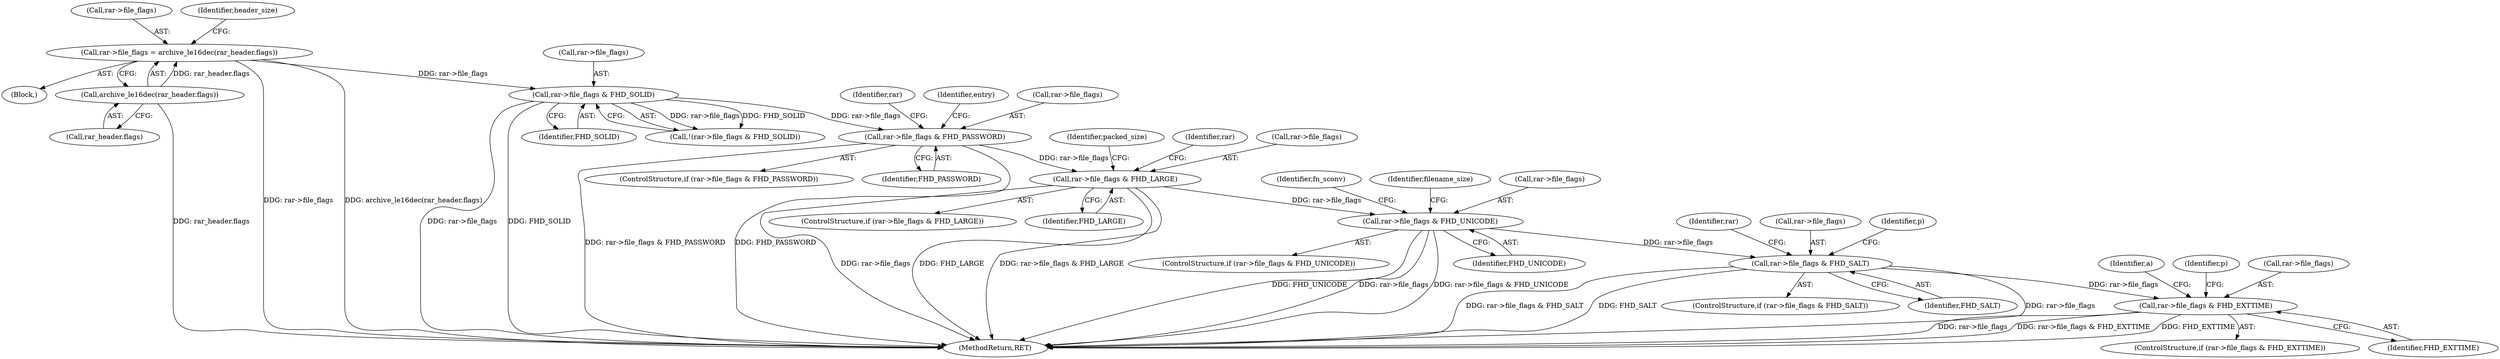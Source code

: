 digraph "0_libarchive_bfcfe6f04ed20db2504db8a254d1f40a1d84eb28_0@pointer" {
"1001384" [label="(Call,rar->file_flags & FHD_EXTTIME)"];
"1001352" [label="(Call,rar->file_flags & FHD_SALT)"];
"1000710" [label="(Call,rar->file_flags & FHD_UNICODE)"];
"1000479" [label="(Call,rar->file_flags & FHD_LARGE)"];
"1000457" [label="(Call,rar->file_flags & FHD_PASSWORD)"];
"1000258" [label="(Call,rar->file_flags & FHD_SOLID)"];
"1000208" [label="(Call,rar->file_flags = archive_le16dec(rar_header.flags))"];
"1000212" [label="(Call,archive_le16dec(rar_header.flags))"];
"1000121" [label="(Block,)"];
"1000481" [label="(Identifier,rar)"];
"1000479" [label="(Call,rar->file_flags & FHD_LARGE)"];
"1001352" [label="(Call,rar->file_flags & FHD_SALT)"];
"1000208" [label="(Call,rar->file_flags = archive_le16dec(rar_header.flags))"];
"1000464" [label="(Identifier,entry)"];
"1001754" [label="(MethodReturn,RET)"];
"1000478" [label="(ControlStructure,if (rar->file_flags & FHD_LARGE))"];
"1000486" [label="(Identifier,packed_size)"];
"1000710" [label="(Call,rar->file_flags & FHD_UNICODE)"];
"1001386" [label="(Identifier,rar)"];
"1001408" [label="(Identifier,a)"];
"1001061" [label="(Identifier,fn_sconv)"];
"1001393" [label="(Identifier,p)"];
"1000718" [label="(Identifier,filename_size)"];
"1001384" [label="(Call,rar->file_flags & FHD_EXTTIME)"];
"1001383" [label="(ControlStructure,if (rar->file_flags & FHD_EXTTIME))"];
"1000483" [label="(Identifier,FHD_LARGE)"];
"1000259" [label="(Call,rar->file_flags)"];
"1000209" [label="(Call,rar->file_flags)"];
"1001353" [label="(Call,rar->file_flags)"];
"1000457" [label="(Call,rar->file_flags & FHD_PASSWORD)"];
"1000458" [label="(Call,rar->file_flags)"];
"1000212" [label="(Call,archive_le16dec(rar_header.flags))"];
"1000533" [label="(Identifier,rar)"];
"1001385" [label="(Call,rar->file_flags)"];
"1000714" [label="(Identifier,FHD_UNICODE)"];
"1000262" [label="(Identifier,FHD_SOLID)"];
"1000456" [label="(ControlStructure,if (rar->file_flags & FHD_PASSWORD))"];
"1000217" [label="(Identifier,header_size)"];
"1001351" [label="(ControlStructure,if (rar->file_flags & FHD_SALT))"];
"1000213" [label="(Call,rar_header.flags)"];
"1000709" [label="(ControlStructure,if (rar->file_flags & FHD_UNICODE))"];
"1000711" [label="(Call,rar->file_flags)"];
"1000480" [label="(Call,rar->file_flags)"];
"1001388" [label="(Identifier,FHD_EXTTIME)"];
"1000257" [label="(Call,!(rar->file_flags & FHD_SOLID))"];
"1000461" [label="(Identifier,FHD_PASSWORD)"];
"1001361" [label="(Identifier,p)"];
"1001356" [label="(Identifier,FHD_SALT)"];
"1000258" [label="(Call,rar->file_flags & FHD_SOLID)"];
"1001384" -> "1001383"  [label="AST: "];
"1001384" -> "1001388"  [label="CFG: "];
"1001385" -> "1001384"  [label="AST: "];
"1001388" -> "1001384"  [label="AST: "];
"1001393" -> "1001384"  [label="CFG: "];
"1001408" -> "1001384"  [label="CFG: "];
"1001384" -> "1001754"  [label="DDG: FHD_EXTTIME"];
"1001384" -> "1001754"  [label="DDG: rar->file_flags"];
"1001384" -> "1001754"  [label="DDG: rar->file_flags & FHD_EXTTIME"];
"1001352" -> "1001384"  [label="DDG: rar->file_flags"];
"1001352" -> "1001351"  [label="AST: "];
"1001352" -> "1001356"  [label="CFG: "];
"1001353" -> "1001352"  [label="AST: "];
"1001356" -> "1001352"  [label="AST: "];
"1001361" -> "1001352"  [label="CFG: "];
"1001386" -> "1001352"  [label="CFG: "];
"1001352" -> "1001754"  [label="DDG: rar->file_flags"];
"1001352" -> "1001754"  [label="DDG: rar->file_flags & FHD_SALT"];
"1001352" -> "1001754"  [label="DDG: FHD_SALT"];
"1000710" -> "1001352"  [label="DDG: rar->file_flags"];
"1000710" -> "1000709"  [label="AST: "];
"1000710" -> "1000714"  [label="CFG: "];
"1000711" -> "1000710"  [label="AST: "];
"1000714" -> "1000710"  [label="AST: "];
"1000718" -> "1000710"  [label="CFG: "];
"1001061" -> "1000710"  [label="CFG: "];
"1000710" -> "1001754"  [label="DDG: FHD_UNICODE"];
"1000710" -> "1001754"  [label="DDG: rar->file_flags"];
"1000710" -> "1001754"  [label="DDG: rar->file_flags & FHD_UNICODE"];
"1000479" -> "1000710"  [label="DDG: rar->file_flags"];
"1000479" -> "1000478"  [label="AST: "];
"1000479" -> "1000483"  [label="CFG: "];
"1000480" -> "1000479"  [label="AST: "];
"1000483" -> "1000479"  [label="AST: "];
"1000486" -> "1000479"  [label="CFG: "];
"1000533" -> "1000479"  [label="CFG: "];
"1000479" -> "1001754"  [label="DDG: FHD_LARGE"];
"1000479" -> "1001754"  [label="DDG: rar->file_flags & FHD_LARGE"];
"1000479" -> "1001754"  [label="DDG: rar->file_flags"];
"1000457" -> "1000479"  [label="DDG: rar->file_flags"];
"1000457" -> "1000456"  [label="AST: "];
"1000457" -> "1000461"  [label="CFG: "];
"1000458" -> "1000457"  [label="AST: "];
"1000461" -> "1000457"  [label="AST: "];
"1000464" -> "1000457"  [label="CFG: "];
"1000481" -> "1000457"  [label="CFG: "];
"1000457" -> "1001754"  [label="DDG: FHD_PASSWORD"];
"1000457" -> "1001754"  [label="DDG: rar->file_flags & FHD_PASSWORD"];
"1000258" -> "1000457"  [label="DDG: rar->file_flags"];
"1000258" -> "1000257"  [label="AST: "];
"1000258" -> "1000262"  [label="CFG: "];
"1000259" -> "1000258"  [label="AST: "];
"1000262" -> "1000258"  [label="AST: "];
"1000257" -> "1000258"  [label="CFG: "];
"1000258" -> "1001754"  [label="DDG: rar->file_flags"];
"1000258" -> "1001754"  [label="DDG: FHD_SOLID"];
"1000258" -> "1000257"  [label="DDG: rar->file_flags"];
"1000258" -> "1000257"  [label="DDG: FHD_SOLID"];
"1000208" -> "1000258"  [label="DDG: rar->file_flags"];
"1000208" -> "1000121"  [label="AST: "];
"1000208" -> "1000212"  [label="CFG: "];
"1000209" -> "1000208"  [label="AST: "];
"1000212" -> "1000208"  [label="AST: "];
"1000217" -> "1000208"  [label="CFG: "];
"1000208" -> "1001754"  [label="DDG: rar->file_flags"];
"1000208" -> "1001754"  [label="DDG: archive_le16dec(rar_header.flags)"];
"1000212" -> "1000208"  [label="DDG: rar_header.flags"];
"1000212" -> "1000213"  [label="CFG: "];
"1000213" -> "1000212"  [label="AST: "];
"1000212" -> "1001754"  [label="DDG: rar_header.flags"];
}
